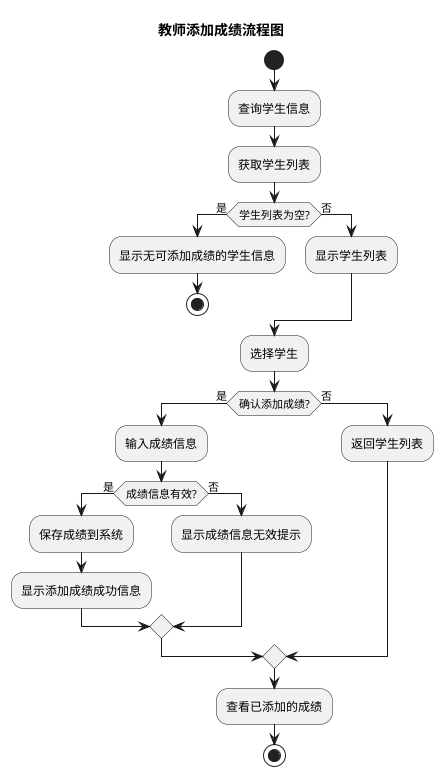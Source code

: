 @startuml 活动图
title 教师添加成绩流程图

start

:查询学生信息;
:获取学生列表;

if (学生列表为空?) then (是)
    :显示无可添加成绩的学生信息;
    stop
else (否)
    :显示学生列表;
endif

:选择学生;

if (确认添加成绩?) then (是)
    :输入成绩信息;
    
    if (成绩信息有效?) then (是)
        :保存成绩到系统;
        :显示添加成绩成功信息;
    else (否)
        :显示成绩信息无效提示;
    endif
else (否)
    :返回学生列表;
endif

:查看已添加的成绩;

stop
@enduml
